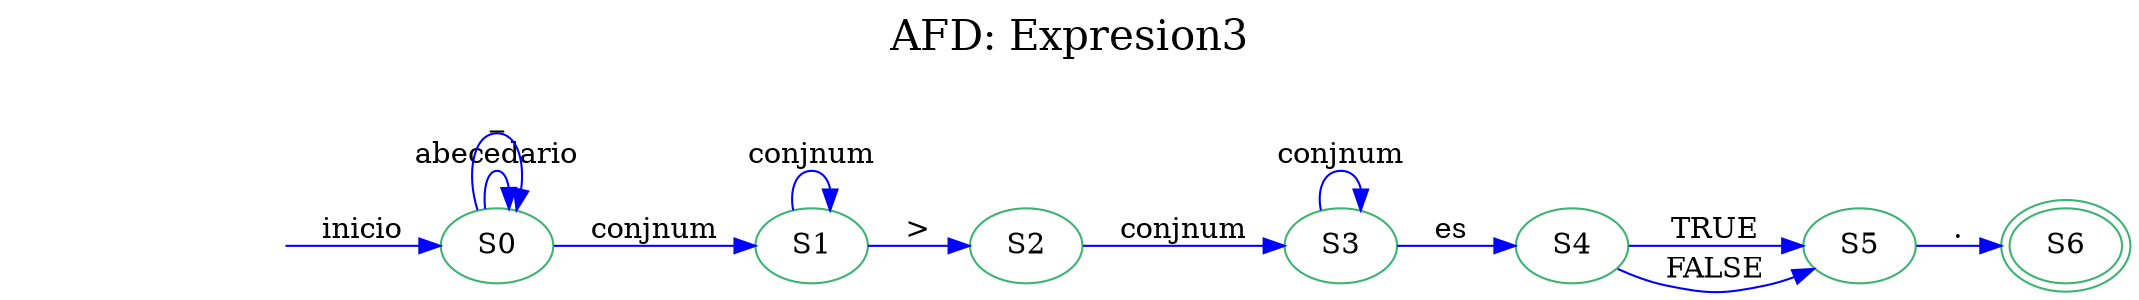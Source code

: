 digraph AFD { 
graph [label="AFD: Expresion3", labelloc=t, fontsize=20]; rankdir=LR;edge [color=blue];node [color = mediumseagreen];"S0"[ label=S0]
"S1"[ label=S1]
"S2"[ label=S2]
"S3"[ label=S3]
"S4"[ label=S4]
"S5"[ label=S5]
"S6"[ label=S6]
secret_node [style=invis];
secret_node -> S0 [label="inicio"];S6[peripheries=2];
"S0"->"S0"[label="abecedario"];
"S0"->"S0"[label="\_"];
"S0"->"S1"[label="conjnum"];
"S1"->"S2"[label="\>"];
"S1"->"S1"[label="conjnum"];
"S2"->"S3"[label="conjnum"];
"S3"->"S4"[label="es "];
"S3"->"S3"[label="conjnum"];
"S4"->"S5"[label="TRUE"];
"S4"->"S5"[label="FALSE"];
"S5"->"S6"[label="\."];

}